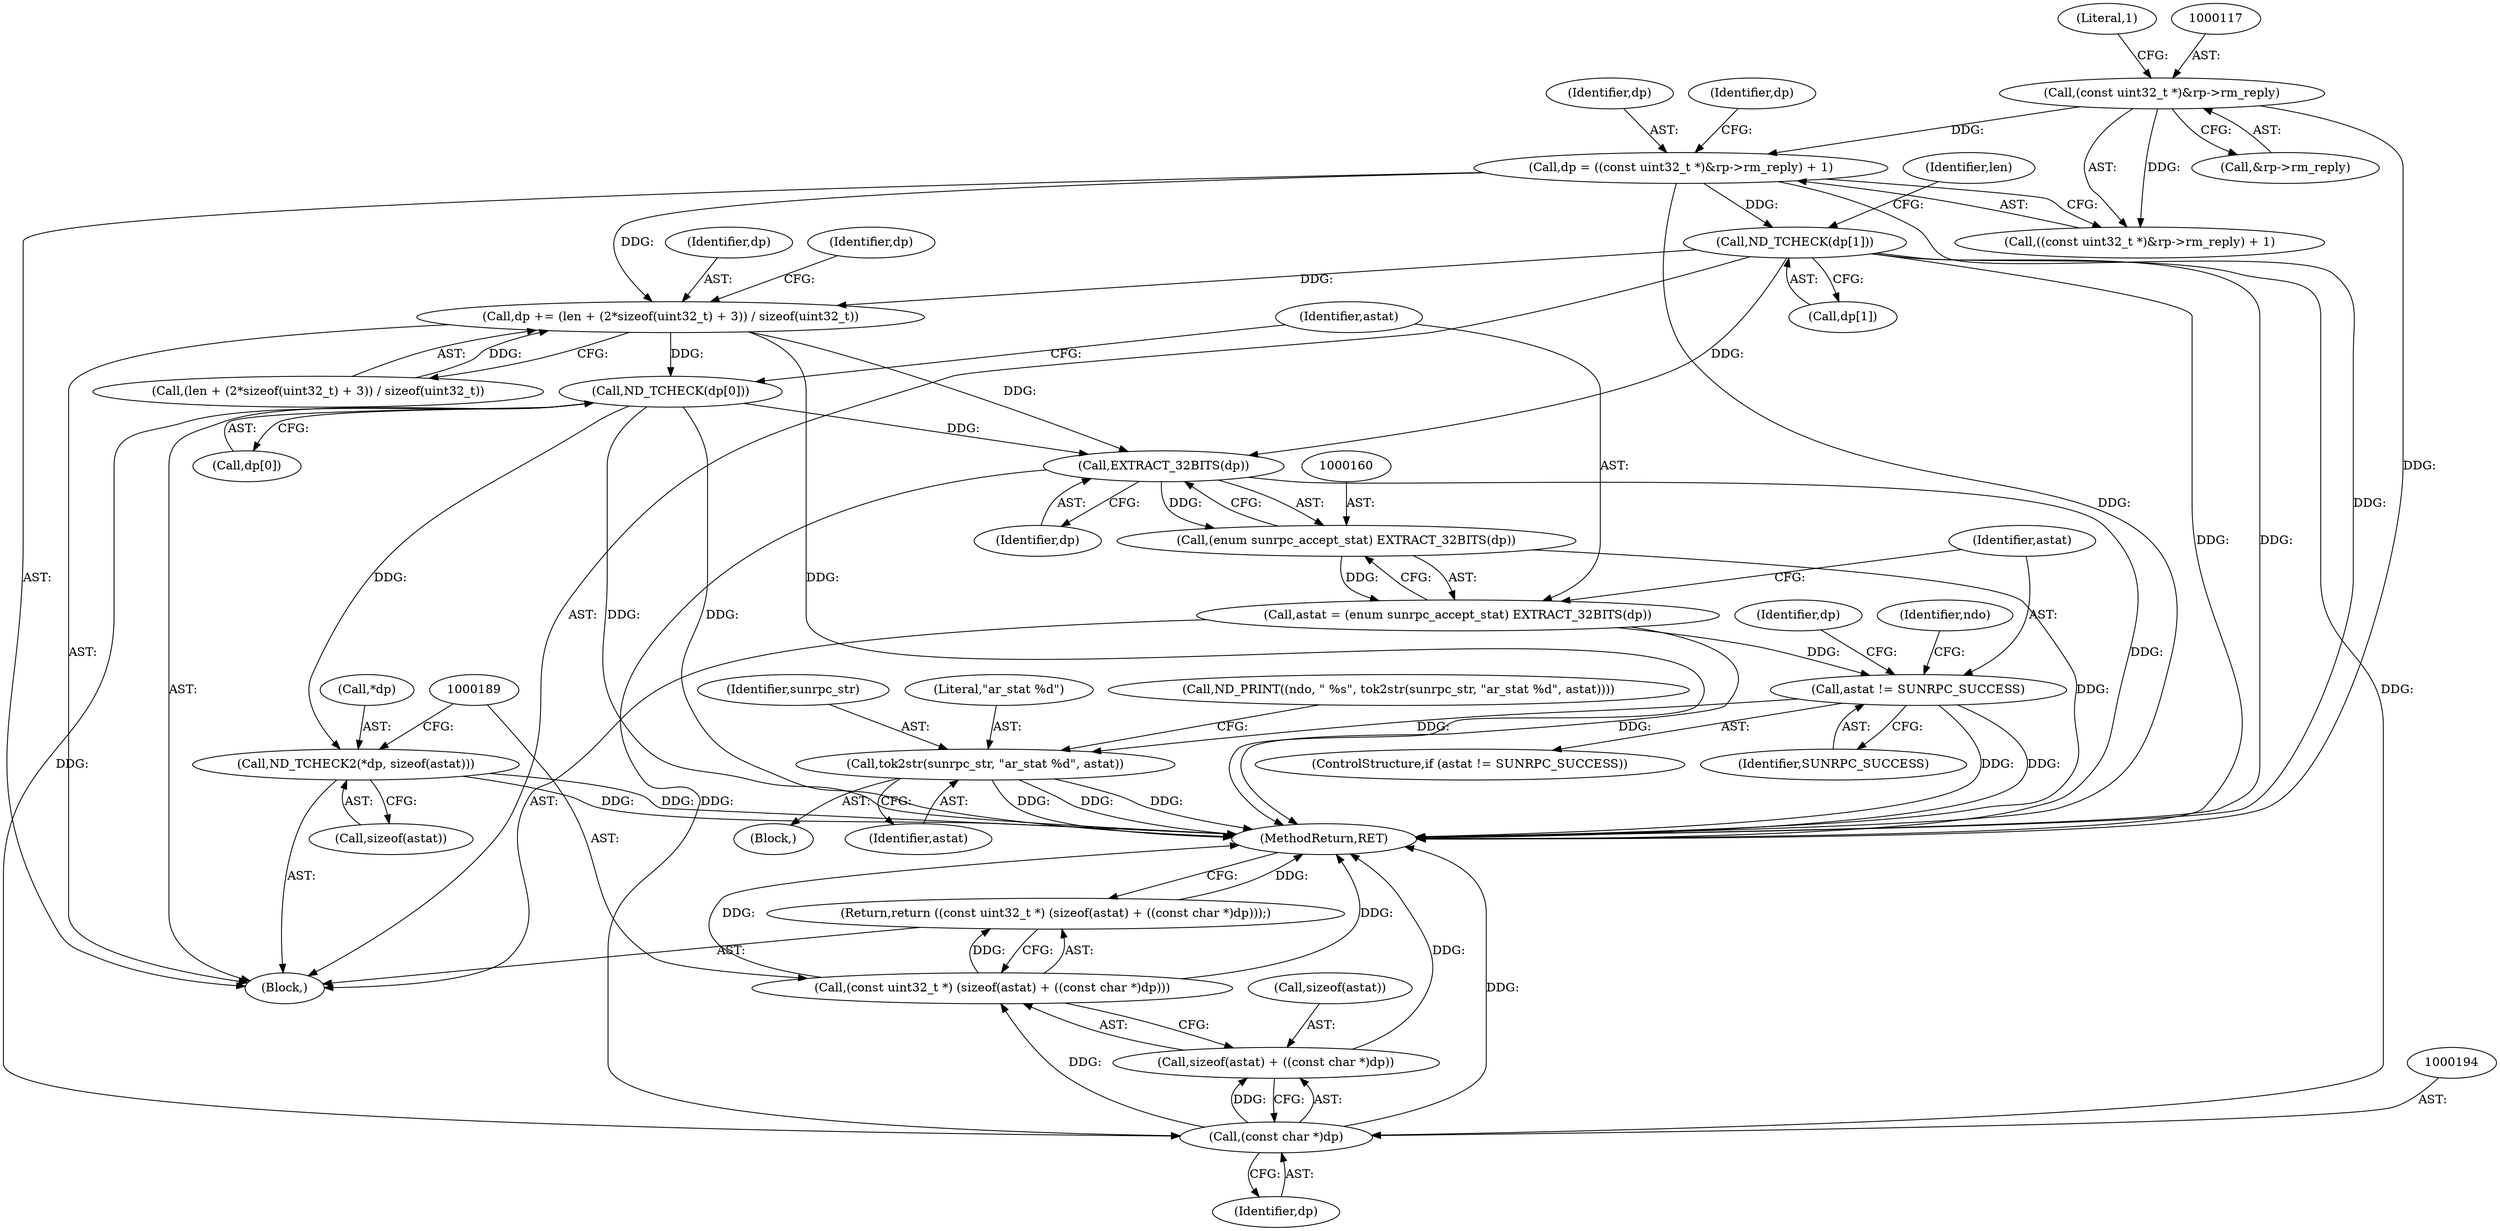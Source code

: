 digraph "0_tcpdump_19d25dd8781620cd41bf178a5e2e27fc1cf242d0_2@array" {
"1000123" [label="(Call,ND_TCHECK(dp[1]))"];
"1000113" [label="(Call,dp = ((const uint32_t *)&rp->rm_reply) + 1)"];
"1000116" [label="(Call,(const uint32_t *)&rp->rm_reply)"];
"1000140" [label="(Call,dp += (len + (2*sizeof(uint32_t) + 3)) / sizeof(uint32_t))"];
"1000153" [label="(Call,ND_TCHECK(dp[0]))"];
"1000161" [label="(Call,EXTRACT_32BITS(dp))"];
"1000159" [label="(Call,(enum sunrpc_accept_stat) EXTRACT_32BITS(dp))"];
"1000157" [label="(Call,astat = (enum sunrpc_accept_stat) EXTRACT_32BITS(dp))"];
"1000164" [label="(Call,astat != SUNRPC_SUCCESS)"];
"1000173" [label="(Call,tok2str(sunrpc_str, \"ar_stat %d\", astat))"];
"1000193" [label="(Call,(const char *)dp)"];
"1000188" [label="(Call,(const uint32_t *) (sizeof(astat) + ((const char *)dp)))"];
"1000187" [label="(Return,return ((const uint32_t *) (sizeof(astat) + ((const char *)dp)));)"];
"1000190" [label="(Call,sizeof(astat) + ((const char *)dp))"];
"1000182" [label="(Call,ND_TCHECK2(*dp, sizeof(astat)))"];
"1000161" [label="(Call,EXTRACT_32BITS(dp))"];
"1000182" [label="(Call,ND_TCHECK2(*dp, sizeof(astat)))"];
"1000195" [label="(Identifier,dp)"];
"1000191" [label="(Call,sizeof(astat))"];
"1000153" [label="(Call,ND_TCHECK(dp[0]))"];
"1000124" [label="(Call,dp[1])"];
"1000140" [label="(Call,dp += (len + (2*sizeof(uint32_t) + 3)) / sizeof(uint32_t))"];
"1000187" [label="(Return,return ((const uint32_t *) (sizeof(astat) + ((const char *)dp)));)"];
"1000118" [label="(Call,&rp->rm_reply)"];
"1000122" [label="(Literal,1)"];
"1000185" [label="(Call,sizeof(astat))"];
"1000183" [label="(Call,*dp)"];
"1000154" [label="(Call,dp[0])"];
"1000114" [label="(Identifier,dp)"];
"1000164" [label="(Call,astat != SUNRPC_SUCCESS)"];
"1000159" [label="(Call,(enum sunrpc_accept_stat) EXTRACT_32BITS(dp))"];
"1000141" [label="(Identifier,dp)"];
"1000193" [label="(Call,(const char *)dp)"];
"1000199" [label="(MethodReturn,RET)"];
"1000190" [label="(Call,sizeof(astat) + ((const char *)dp))"];
"1000109" [label="(Block,)"];
"1000157" [label="(Call,astat = (enum sunrpc_accept_stat) EXTRACT_32BITS(dp))"];
"1000170" [label="(Identifier,ndo)"];
"1000128" [label="(Identifier,len)"];
"1000125" [label="(Identifier,dp)"];
"1000155" [label="(Identifier,dp)"];
"1000115" [label="(Call,((const uint32_t *)&rp->rm_reply) + 1)"];
"1000163" [label="(ControlStructure,if (astat != SUNRPC_SUCCESS))"];
"1000168" [label="(Call,ND_PRINT((ndo, \" %s\", tok2str(sunrpc_str, \"ar_stat %d\", astat))))"];
"1000184" [label="(Identifier,dp)"];
"1000116" [label="(Call,(const uint32_t *)&rp->rm_reply)"];
"1000123" [label="(Call,ND_TCHECK(dp[1]))"];
"1000171" [label="(Block,)"];
"1000174" [label="(Identifier,sunrpc_str)"];
"1000176" [label="(Identifier,astat)"];
"1000173" [label="(Call,tok2str(sunrpc_str, \"ar_stat %d\", astat))"];
"1000165" [label="(Identifier,astat)"];
"1000162" [label="(Identifier,dp)"];
"1000175" [label="(Literal,\"ar_stat %d\")"];
"1000142" [label="(Call,(len + (2*sizeof(uint32_t) + 3)) / sizeof(uint32_t))"];
"1000188" [label="(Call,(const uint32_t *) (sizeof(astat) + ((const char *)dp)))"];
"1000158" [label="(Identifier,astat)"];
"1000166" [label="(Identifier,SUNRPC_SUCCESS)"];
"1000113" [label="(Call,dp = ((const uint32_t *)&rp->rm_reply) + 1)"];
"1000123" -> "1000109"  [label="AST: "];
"1000123" -> "1000124"  [label="CFG: "];
"1000124" -> "1000123"  [label="AST: "];
"1000128" -> "1000123"  [label="CFG: "];
"1000123" -> "1000199"  [label="DDG: "];
"1000123" -> "1000199"  [label="DDG: "];
"1000113" -> "1000123"  [label="DDG: "];
"1000123" -> "1000140"  [label="DDG: "];
"1000123" -> "1000161"  [label="DDG: "];
"1000123" -> "1000193"  [label="DDG: "];
"1000113" -> "1000109"  [label="AST: "];
"1000113" -> "1000115"  [label="CFG: "];
"1000114" -> "1000113"  [label="AST: "];
"1000115" -> "1000113"  [label="AST: "];
"1000125" -> "1000113"  [label="CFG: "];
"1000113" -> "1000199"  [label="DDG: "];
"1000113" -> "1000199"  [label="DDG: "];
"1000116" -> "1000113"  [label="DDG: "];
"1000113" -> "1000140"  [label="DDG: "];
"1000116" -> "1000115"  [label="AST: "];
"1000116" -> "1000118"  [label="CFG: "];
"1000117" -> "1000116"  [label="AST: "];
"1000118" -> "1000116"  [label="AST: "];
"1000122" -> "1000116"  [label="CFG: "];
"1000116" -> "1000199"  [label="DDG: "];
"1000116" -> "1000115"  [label="DDG: "];
"1000140" -> "1000109"  [label="AST: "];
"1000140" -> "1000142"  [label="CFG: "];
"1000141" -> "1000140"  [label="AST: "];
"1000142" -> "1000140"  [label="AST: "];
"1000155" -> "1000140"  [label="CFG: "];
"1000140" -> "1000199"  [label="DDG: "];
"1000142" -> "1000140"  [label="DDG: "];
"1000140" -> "1000153"  [label="DDG: "];
"1000140" -> "1000161"  [label="DDG: "];
"1000153" -> "1000109"  [label="AST: "];
"1000153" -> "1000154"  [label="CFG: "];
"1000154" -> "1000153"  [label="AST: "];
"1000158" -> "1000153"  [label="CFG: "];
"1000153" -> "1000199"  [label="DDG: "];
"1000153" -> "1000199"  [label="DDG: "];
"1000153" -> "1000161"  [label="DDG: "];
"1000153" -> "1000182"  [label="DDG: "];
"1000153" -> "1000193"  [label="DDG: "];
"1000161" -> "1000159"  [label="AST: "];
"1000161" -> "1000162"  [label="CFG: "];
"1000162" -> "1000161"  [label="AST: "];
"1000159" -> "1000161"  [label="CFG: "];
"1000161" -> "1000199"  [label="DDG: "];
"1000161" -> "1000159"  [label="DDG: "];
"1000161" -> "1000193"  [label="DDG: "];
"1000159" -> "1000157"  [label="AST: "];
"1000160" -> "1000159"  [label="AST: "];
"1000157" -> "1000159"  [label="CFG: "];
"1000159" -> "1000199"  [label="DDG: "];
"1000159" -> "1000157"  [label="DDG: "];
"1000157" -> "1000109"  [label="AST: "];
"1000158" -> "1000157"  [label="AST: "];
"1000165" -> "1000157"  [label="CFG: "];
"1000157" -> "1000199"  [label="DDG: "];
"1000157" -> "1000164"  [label="DDG: "];
"1000164" -> "1000163"  [label="AST: "];
"1000164" -> "1000166"  [label="CFG: "];
"1000165" -> "1000164"  [label="AST: "];
"1000166" -> "1000164"  [label="AST: "];
"1000170" -> "1000164"  [label="CFG: "];
"1000184" -> "1000164"  [label="CFG: "];
"1000164" -> "1000199"  [label="DDG: "];
"1000164" -> "1000199"  [label="DDG: "];
"1000164" -> "1000173"  [label="DDG: "];
"1000173" -> "1000171"  [label="AST: "];
"1000173" -> "1000176"  [label="CFG: "];
"1000174" -> "1000173"  [label="AST: "];
"1000175" -> "1000173"  [label="AST: "];
"1000176" -> "1000173"  [label="AST: "];
"1000168" -> "1000173"  [label="CFG: "];
"1000173" -> "1000199"  [label="DDG: "];
"1000173" -> "1000199"  [label="DDG: "];
"1000173" -> "1000199"  [label="DDG: "];
"1000193" -> "1000190"  [label="AST: "];
"1000193" -> "1000195"  [label="CFG: "];
"1000194" -> "1000193"  [label="AST: "];
"1000195" -> "1000193"  [label="AST: "];
"1000190" -> "1000193"  [label="CFG: "];
"1000193" -> "1000199"  [label="DDG: "];
"1000193" -> "1000188"  [label="DDG: "];
"1000193" -> "1000190"  [label="DDG: "];
"1000188" -> "1000187"  [label="AST: "];
"1000188" -> "1000190"  [label="CFG: "];
"1000189" -> "1000188"  [label="AST: "];
"1000190" -> "1000188"  [label="AST: "];
"1000187" -> "1000188"  [label="CFG: "];
"1000188" -> "1000199"  [label="DDG: "];
"1000188" -> "1000199"  [label="DDG: "];
"1000188" -> "1000187"  [label="DDG: "];
"1000187" -> "1000109"  [label="AST: "];
"1000199" -> "1000187"  [label="CFG: "];
"1000187" -> "1000199"  [label="DDG: "];
"1000191" -> "1000190"  [label="AST: "];
"1000190" -> "1000199"  [label="DDG: "];
"1000182" -> "1000109"  [label="AST: "];
"1000182" -> "1000185"  [label="CFG: "];
"1000183" -> "1000182"  [label="AST: "];
"1000185" -> "1000182"  [label="AST: "];
"1000189" -> "1000182"  [label="CFG: "];
"1000182" -> "1000199"  [label="DDG: "];
"1000182" -> "1000199"  [label="DDG: "];
}
